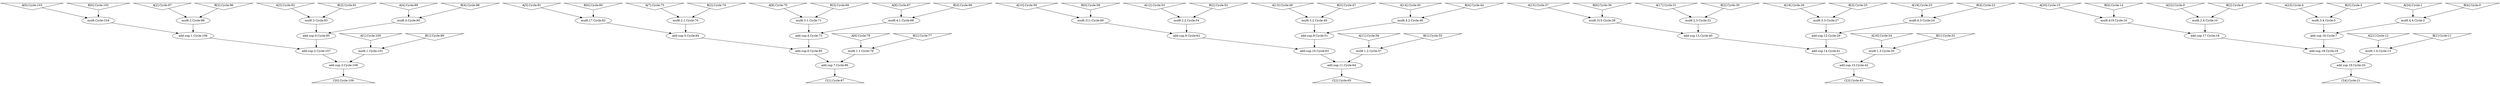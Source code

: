 digraph G {
0[label="A[0].Cycle:103";shape=invtriangle];
1[label="B[0].Cycle:102";shape=invtriangle];
2[label="mul6.Cycle:104";shape=ellipse];
3[label="A[1].Cycle:100";shape=invtriangle];
4[label="B[1].Cycle:99";shape=invtriangle];
5[label="mul6.1.Cycle:101";shape=ellipse];
6[label="A[2].Cycle:97";shape=invtriangle];
7[label="B[2].Cycle:96";shape=invtriangle];
8[label="mul6.2.Cycle:98";shape=ellipse];
9[label="A[3].Cycle:92";shape=invtriangle];
10[label="B[3].Cycle:91";shape=invtriangle];
11[label="mul6.3.Cycle:93";shape=ellipse];
12[label="A[4].Cycle:89";shape=invtriangle];
13[label="B[4].Cycle:88";shape=invtriangle];
14[label="mul6.4.Cycle:90";shape=ellipse];
15[label="C[0].Cycle:109";shape=triangle];
16[label="A[5].Cycle:81";shape=invtriangle];
17[label="B[0].Cycle:80";shape=invtriangle];
18[label="mul6.17.Cycle:82";shape=ellipse];
19[label="A[6].Cycle:78";shape=invtriangle];
20[label="B[1].Cycle:77";shape=invtriangle];
21[label="mul6.1.1.Cycle:79";shape=ellipse];
22[label="A[7].Cycle:75";shape=invtriangle];
23[label="B[2].Cycle:74";shape=invtriangle];
24[label="mul6.2.1.Cycle:76";shape=ellipse];
25[label="A[8].Cycle:70";shape=invtriangle];
26[label="B[3].Cycle:69";shape=invtriangle];
27[label="mul6.3.1.Cycle:71";shape=ellipse];
28[label="A[9].Cycle:67";shape=invtriangle];
29[label="B[4].Cycle:66";shape=invtriangle];
30[label="mul6.4.1.Cycle:68";shape=ellipse];
31[label="C[1].Cycle:87";shape=triangle];
32[label="A[10].Cycle:59";shape=invtriangle];
33[label="B[0].Cycle:58";shape=invtriangle];
34[label="mul6.211.Cycle:60";shape=ellipse];
35[label="A[11].Cycle:56";shape=invtriangle];
36[label="B[1].Cycle:55";shape=invtriangle];
37[label="mul6.1.2.Cycle:57";shape=ellipse];
38[label="A[12].Cycle:53";shape=invtriangle];
39[label="B[2].Cycle:52";shape=invtriangle];
40[label="mul6.2.2.Cycle:54";shape=ellipse];
41[label="A[13].Cycle:48";shape=invtriangle];
42[label="B[3].Cycle:47";shape=invtriangle];
43[label="mul6.3.2.Cycle:49";shape=ellipse];
44[label="A[14].Cycle:45";shape=invtriangle];
45[label="B[4].Cycle:44";shape=invtriangle];
46[label="mul6.4.2.Cycle:46";shape=ellipse];
47[label="C[2].Cycle:65";shape=triangle];
48[label="A[15].Cycle:37";shape=invtriangle];
49[label="B[0].Cycle:36";shape=invtriangle];
50[label="mul6.315.Cycle:38";shape=ellipse];
51[label="A[16].Cycle:34";shape=invtriangle];
52[label="B[1].Cycle:33";shape=invtriangle];
53[label="mul6.1.3.Cycle:35";shape=ellipse];
54[label="A[17].Cycle:31";shape=invtriangle];
55[label="B[2].Cycle:30";shape=invtriangle];
56[label="mul6.2.3.Cycle:32";shape=ellipse];
57[label="A[18].Cycle:26";shape=invtriangle];
58[label="B[3].Cycle:25";shape=invtriangle];
59[label="mul6.3.3.Cycle:27";shape=ellipse];
60[label="A[19].Cycle:23";shape=invtriangle];
61[label="B[4].Cycle:22";shape=invtriangle];
62[label="mul6.4.3.Cycle:24";shape=ellipse];
63[label="C[3].Cycle:43";shape=triangle];
64[label="A[20].Cycle:15";shape=invtriangle];
65[label="B[0].Cycle:14";shape=invtriangle];
66[label="mul6.419.Cycle:16";shape=ellipse];
67[label="A[21].Cycle:12";shape=invtriangle];
68[label="B[1].Cycle:11";shape=invtriangle];
69[label="mul6.1.4.Cycle:13";shape=ellipse];
70[label="A[22].Cycle:9";shape=invtriangle];
71[label="B[2].Cycle:8";shape=invtriangle];
72[label="mul6.2.4.Cycle:10";shape=ellipse];
73[label="A[23].Cycle:4";shape=invtriangle];
74[label="B[3].Cycle:3";shape=invtriangle];
75[label="mul6.3.4.Cycle:5";shape=ellipse];
76[label="A[24].Cycle:1";shape=invtriangle];
77[label="B[4].Cycle:0";shape=invtriangle];
78[label="mul6.4.4.Cycle:2";shape=ellipse];
79[label="C[4].Cycle:21";shape=triangle];
80[label="add.sup.0.Cycle:95";shape=ellipse];
81[label="add.sup.1.Cycle:106";shape=ellipse];
82[label="add.sup.2.Cycle:107";shape=ellipse];
83[label="add.sup.3.Cycle:108";shape=ellipse];
84[label="add.sup.4.Cycle:73";shape=ellipse];
85[label="add.sup.5.Cycle:84";shape=ellipse];
86[label="add.sup.6.Cycle:85";shape=ellipse];
87[label="add.sup.7.Cycle:86";shape=ellipse];
88[label="add.sup.8.Cycle:51";shape=ellipse];
89[label="add.sup.9.Cycle:62";shape=ellipse];
90[label="add.sup.10.Cycle:63";shape=ellipse];
91[label="add.sup.11.Cycle:64";shape=ellipse];
92[label="add.sup.12.Cycle:29";shape=ellipse];
93[label="add.sup.13.Cycle:40";shape=ellipse];
94[label="add.sup.14.Cycle:41";shape=ellipse];
95[label="add.sup.15.Cycle:42";shape=ellipse];
96[label="add.sup.16.Cycle:7";shape=ellipse];
97[label="add.sup.17.Cycle:18";shape=ellipse];
98[label="add.sup.18.Cycle:19";shape=ellipse];
99[label="add.sup.19.Cycle:20";shape=ellipse];
0->2 ;
1->2 ;
3->5 ;
4->5 ;
6->8 ;
7->8 ;
9->11 ;
10->11 ;
12->14 ;
13->14 ;
16->18 ;
17->18 ;
19->21 ;
20->21 ;
22->24 ;
23->24 ;
25->27 ;
26->27 ;
28->30 ;
29->30 ;
32->34 ;
33->34 ;
35->37 ;
36->37 ;
38->40 ;
39->40 ;
41->43 ;
42->43 ;
44->46 ;
45->46 ;
48->50 ;
49->50 ;
51->53 ;
52->53 ;
54->56 ;
55->56 ;
57->59 ;
58->59 ;
60->62 ;
61->62 ;
64->66 ;
65->66 ;
67->69 ;
68->69 ;
70->72 ;
71->72 ;
73->75 ;
74->75 ;
76->78 ;
77->78 ;
14->80 ;
11->80 ;
8->81 ;
2->81 ;
80->82 ;
81->82 ;
82->83 ;
5->83 ;
83->15 ;
30->84 ;
27->84 ;
24->85 ;
18->85 ;
84->86 ;
85->86 ;
86->87 ;
21->87 ;
87->31 ;
46->88 ;
43->88 ;
40->89 ;
34->89 ;
88->90 ;
89->90 ;
90->91 ;
37->91 ;
91->47 ;
62->92 ;
59->92 ;
56->93 ;
50->93 ;
92->94 ;
93->94 ;
94->95 ;
53->95 ;
95->63 ;
78->96 ;
75->96 ;
72->97 ;
66->97 ;
96->98 ;
97->98 ;
98->99 ;
69->99 ;
99->79 ;
}
